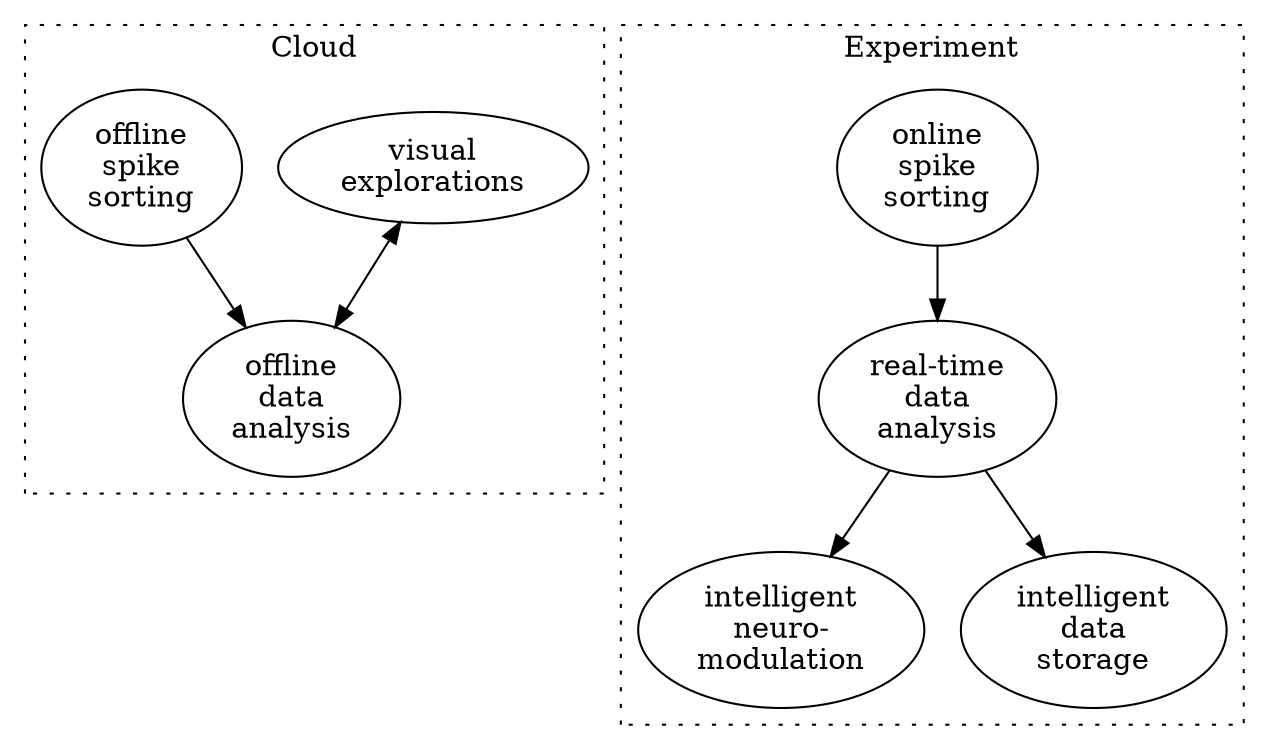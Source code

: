 digraph g {
  subgraph cluster_cloud { 
    visualExploration [label=<<FONT COLOR="BLACK">visual<br/>explorations</FONT>>];
    dataAnalysis [label=<<FONT COLOR="BLACK">offline<br/>data<br/>analysis</FONT>>];
    offlineSpikeSorting [label=<<FONT COLOR="BLACK">offline<br/>spike<br/>sorting</FONT>>];
    visualExploration -> dataAnalysis [dir=both];
    offlineSpikeSorting -> dataAnalysis;
    label="Cloud";
    graph[style=dotted];
  }
  subgraph cluster_experiment { 
    realTimeAnalysis [label=<<FONT COLOR="BLACK">real-time<br/>data<br/>analysis</FONT>>];
    onlineSpikeSorting [label=<<FONT COLOR="BLACK">online<br/>spike<br/>sorting</FONT>>];
    neuroModulation [label=<<FONT COLOR="BLACK">intelligent<br/>neuro-<br/>modulation</FONT>>];
    selectiveStorage [label=<<FONT COLOR="BLACK">intelligent<br/>data<br/>storage</FONT>>];
    onlineSpikeSorting -> realTimeAnalysis;
    realTimeAnalysis -> neuroModulation;
    realTimeAnalysis -> selectiveStorage;
    label="Experiment";
    graph[style=dotted];
  }
}
